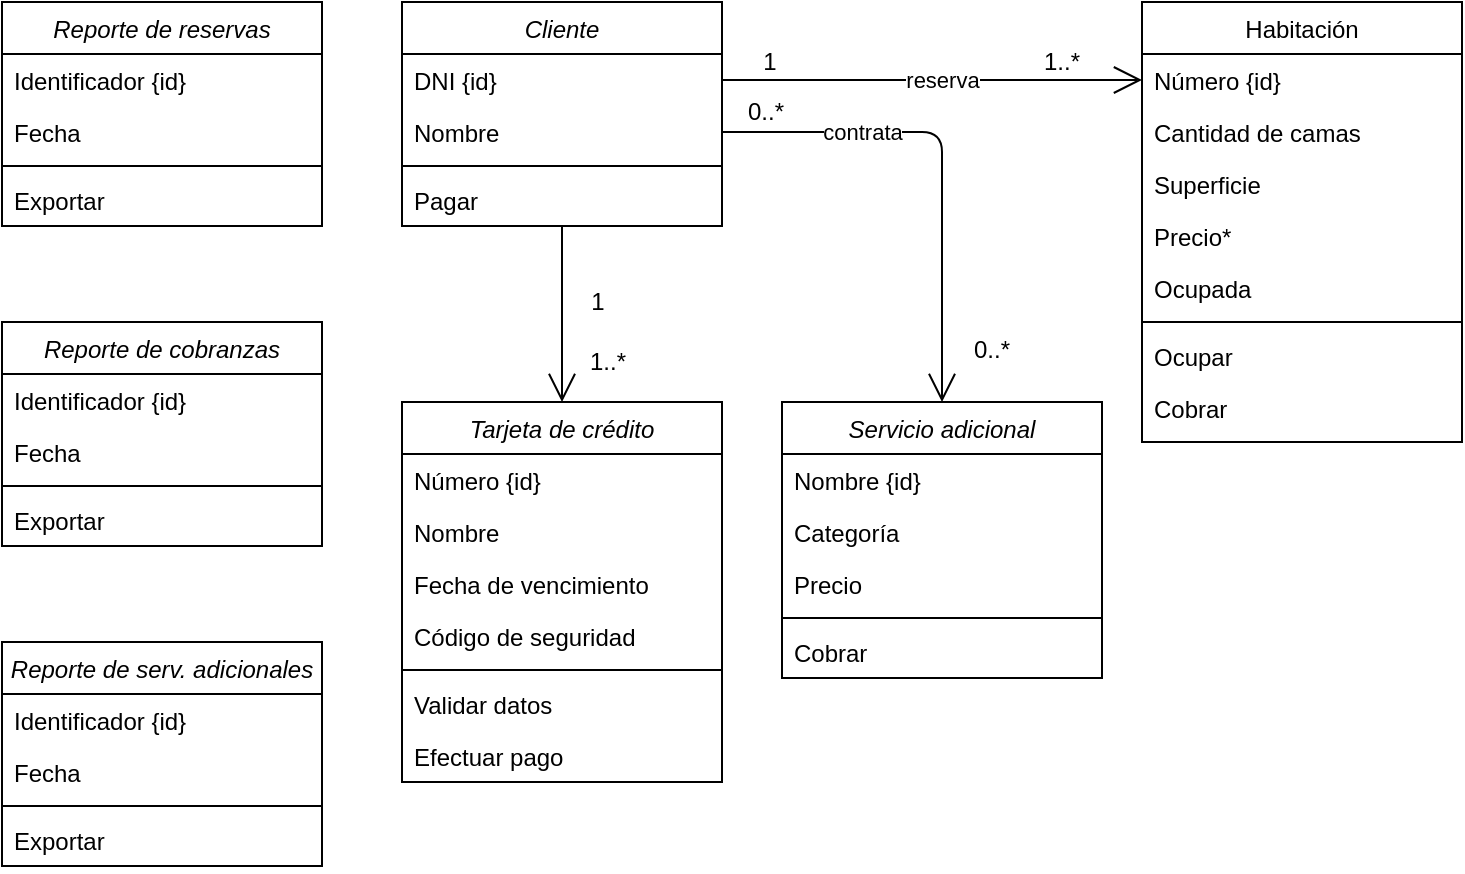 <mxfile version="13.1.5" type="device"><diagram id="C5RBs43oDa-KdzZeNtuy" name="Page-1"><mxGraphModel dx="764" dy="310" grid="1" gridSize="10" guides="1" tooltips="1" connect="1" arrows="1" fold="1" page="1" pageScale="1" pageWidth="827" pageHeight="1169" math="0" shadow="0"><root><mxCell id="WIyWlLk6GJQsqaUBKTNV-0"/><mxCell id="WIyWlLk6GJQsqaUBKTNV-1" parent="WIyWlLk6GJQsqaUBKTNV-0"/><mxCell id="JO6NXL8xJX23rpp-6mEw-25" value="Reporte de reservas" style="swimlane;fontStyle=2;align=center;verticalAlign=top;childLayout=stackLayout;horizontal=1;startSize=26;horizontalStack=0;resizeParent=1;resizeLast=0;collapsible=1;marginBottom=0;rounded=0;shadow=0;strokeWidth=1;" vertex="1" parent="WIyWlLk6GJQsqaUBKTNV-1"><mxGeometry x="10" y="120" width="160" height="112" as="geometry"><mxRectangle x="230" y="140" width="160" height="26" as="alternateBounds"/></mxGeometry></mxCell><mxCell id="JO6NXL8xJX23rpp-6mEw-27" value="Identificador {id}" style="text;align=left;verticalAlign=top;spacingLeft=4;spacingRight=4;overflow=hidden;rotatable=0;points=[[0,0.5],[1,0.5]];portConstraint=eastwest;rounded=0;shadow=0;html=0;" vertex="1" parent="JO6NXL8xJX23rpp-6mEw-25"><mxGeometry y="26" width="160" height="26" as="geometry"/></mxCell><mxCell id="JO6NXL8xJX23rpp-6mEw-26" value="Fecha" style="text;align=left;verticalAlign=top;spacingLeft=4;spacingRight=4;overflow=hidden;rotatable=0;points=[[0,0.5],[1,0.5]];portConstraint=eastwest;" vertex="1" parent="JO6NXL8xJX23rpp-6mEw-25"><mxGeometry y="52" width="160" height="26" as="geometry"/></mxCell><mxCell id="JO6NXL8xJX23rpp-6mEw-29" value="" style="line;html=1;strokeWidth=1;align=left;verticalAlign=middle;spacingTop=-1;spacingLeft=3;spacingRight=3;rotatable=0;labelPosition=right;points=[];portConstraint=eastwest;" vertex="1" parent="JO6NXL8xJX23rpp-6mEw-25"><mxGeometry y="78" width="160" height="8" as="geometry"/></mxCell><mxCell id="JO6NXL8xJX23rpp-6mEw-30" value="Exportar" style="text;align=left;verticalAlign=top;spacingLeft=4;spacingRight=4;overflow=hidden;rotatable=0;points=[[0,0.5],[1,0.5]];portConstraint=eastwest;" vertex="1" parent="JO6NXL8xJX23rpp-6mEw-25"><mxGeometry y="86" width="160" height="26" as="geometry"/></mxCell><mxCell id="JO6NXL8xJX23rpp-6mEw-19" value="Reporte de cobranzas" style="swimlane;fontStyle=2;align=center;verticalAlign=top;childLayout=stackLayout;horizontal=1;startSize=26;horizontalStack=0;resizeParent=1;resizeLast=0;collapsible=1;marginBottom=0;rounded=0;shadow=0;strokeWidth=1;" vertex="1" parent="WIyWlLk6GJQsqaUBKTNV-1"><mxGeometry x="10" y="280" width="160" height="112" as="geometry"><mxRectangle x="230" y="140" width="160" height="26" as="alternateBounds"/></mxGeometry></mxCell><mxCell id="JO6NXL8xJX23rpp-6mEw-21" value="Identificador {id}" style="text;align=left;verticalAlign=top;spacingLeft=4;spacingRight=4;overflow=hidden;rotatable=0;points=[[0,0.5],[1,0.5]];portConstraint=eastwest;rounded=0;shadow=0;html=0;" vertex="1" parent="JO6NXL8xJX23rpp-6mEw-19"><mxGeometry y="26" width="160" height="26" as="geometry"/></mxCell><mxCell id="JO6NXL8xJX23rpp-6mEw-20" value="Fecha" style="text;align=left;verticalAlign=top;spacingLeft=4;spacingRight=4;overflow=hidden;rotatable=0;points=[[0,0.5],[1,0.5]];portConstraint=eastwest;" vertex="1" parent="JO6NXL8xJX23rpp-6mEw-19"><mxGeometry y="52" width="160" height="26" as="geometry"/></mxCell><mxCell id="JO6NXL8xJX23rpp-6mEw-23" value="" style="line;html=1;strokeWidth=1;align=left;verticalAlign=middle;spacingTop=-1;spacingLeft=3;spacingRight=3;rotatable=0;labelPosition=right;points=[];portConstraint=eastwest;" vertex="1" parent="JO6NXL8xJX23rpp-6mEw-19"><mxGeometry y="78" width="160" height="8" as="geometry"/></mxCell><mxCell id="JO6NXL8xJX23rpp-6mEw-24" value="Exportar" style="text;align=left;verticalAlign=top;spacingLeft=4;spacingRight=4;overflow=hidden;rotatable=0;points=[[0,0.5],[1,0.5]];portConstraint=eastwest;" vertex="1" parent="JO6NXL8xJX23rpp-6mEw-19"><mxGeometry y="86" width="160" height="26" as="geometry"/></mxCell><mxCell id="JO6NXL8xJX23rpp-6mEw-13" value="Reporte de serv. adicionales" style="swimlane;fontStyle=2;align=center;verticalAlign=top;childLayout=stackLayout;horizontal=1;startSize=26;horizontalStack=0;resizeParent=1;resizeLast=0;collapsible=1;marginBottom=0;rounded=0;shadow=0;strokeWidth=1;" vertex="1" parent="WIyWlLk6GJQsqaUBKTNV-1"><mxGeometry x="10" y="440" width="160" height="112" as="geometry"><mxRectangle x="230" y="140" width="160" height="26" as="alternateBounds"/></mxGeometry></mxCell><mxCell id="JO6NXL8xJX23rpp-6mEw-15" value="Identificador {id}" style="text;align=left;verticalAlign=top;spacingLeft=4;spacingRight=4;overflow=hidden;rotatable=0;points=[[0,0.5],[1,0.5]];portConstraint=eastwest;rounded=0;shadow=0;html=0;" vertex="1" parent="JO6NXL8xJX23rpp-6mEw-13"><mxGeometry y="26" width="160" height="26" as="geometry"/></mxCell><mxCell id="JO6NXL8xJX23rpp-6mEw-14" value="Fecha" style="text;align=left;verticalAlign=top;spacingLeft=4;spacingRight=4;overflow=hidden;rotatable=0;points=[[0,0.5],[1,0.5]];portConstraint=eastwest;" vertex="1" parent="JO6NXL8xJX23rpp-6mEw-13"><mxGeometry y="52" width="160" height="26" as="geometry"/></mxCell><mxCell id="JO6NXL8xJX23rpp-6mEw-17" value="" style="line;html=1;strokeWidth=1;align=left;verticalAlign=middle;spacingTop=-1;spacingLeft=3;spacingRight=3;rotatable=0;labelPosition=right;points=[];portConstraint=eastwest;" vertex="1" parent="JO6NXL8xJX23rpp-6mEw-13"><mxGeometry y="78" width="160" height="8" as="geometry"/></mxCell><mxCell id="JO6NXL8xJX23rpp-6mEw-18" value="Exportar" style="text;align=left;verticalAlign=top;spacingLeft=4;spacingRight=4;overflow=hidden;rotatable=0;points=[[0,0.5],[1,0.5]];portConstraint=eastwest;" vertex="1" parent="JO6NXL8xJX23rpp-6mEw-13"><mxGeometry y="86" width="160" height="26" as="geometry"/></mxCell><mxCell id="JO6NXL8xJX23rpp-6mEw-1" value="Tarjeta de crédito" style="swimlane;fontStyle=2;align=center;verticalAlign=top;childLayout=stackLayout;horizontal=1;startSize=26;horizontalStack=0;resizeParent=1;resizeLast=0;collapsible=1;marginBottom=0;rounded=0;shadow=0;strokeWidth=1;" vertex="1" parent="WIyWlLk6GJQsqaUBKTNV-1"><mxGeometry x="210" y="320" width="160" height="190" as="geometry"><mxRectangle x="230" y="140" width="160" height="26" as="alternateBounds"/></mxGeometry></mxCell><mxCell id="JO6NXL8xJX23rpp-6mEw-3" value="Número {id}" style="text;align=left;verticalAlign=top;spacingLeft=4;spacingRight=4;overflow=hidden;rotatable=0;points=[[0,0.5],[1,0.5]];portConstraint=eastwest;rounded=0;shadow=0;html=0;" vertex="1" parent="JO6NXL8xJX23rpp-6mEw-1"><mxGeometry y="26" width="160" height="26" as="geometry"/></mxCell><mxCell id="JO6NXL8xJX23rpp-6mEw-2" value="Nombre" style="text;align=left;verticalAlign=top;spacingLeft=4;spacingRight=4;overflow=hidden;rotatable=0;points=[[0,0.5],[1,0.5]];portConstraint=eastwest;" vertex="1" parent="JO6NXL8xJX23rpp-6mEw-1"><mxGeometry y="52" width="160" height="26" as="geometry"/></mxCell><mxCell id="JO6NXL8xJX23rpp-6mEw-4" value="Fecha de vencimiento" style="text;align=left;verticalAlign=top;spacingLeft=4;spacingRight=4;overflow=hidden;rotatable=0;points=[[0,0.5],[1,0.5]];portConstraint=eastwest;rounded=0;shadow=0;html=0;" vertex="1" parent="JO6NXL8xJX23rpp-6mEw-1"><mxGeometry y="78" width="160" height="26" as="geometry"/></mxCell><mxCell id="JO6NXL8xJX23rpp-6mEw-39" value="Código de seguridad" style="text;align=left;verticalAlign=top;spacingLeft=4;spacingRight=4;overflow=hidden;rotatable=0;points=[[0,0.5],[1,0.5]];portConstraint=eastwest;rounded=0;shadow=0;html=0;" vertex="1" parent="JO6NXL8xJX23rpp-6mEw-1"><mxGeometry y="104" width="160" height="26" as="geometry"/></mxCell><mxCell id="JO6NXL8xJX23rpp-6mEw-5" value="" style="line;html=1;strokeWidth=1;align=left;verticalAlign=middle;spacingTop=-1;spacingLeft=3;spacingRight=3;rotatable=0;labelPosition=right;points=[];portConstraint=eastwest;" vertex="1" parent="JO6NXL8xJX23rpp-6mEw-1"><mxGeometry y="130" width="160" height="8" as="geometry"/></mxCell><mxCell id="JO6NXL8xJX23rpp-6mEw-6" value="Validar datos" style="text;align=left;verticalAlign=top;spacingLeft=4;spacingRight=4;overflow=hidden;rotatable=0;points=[[0,0.5],[1,0.5]];portConstraint=eastwest;" vertex="1" parent="JO6NXL8xJX23rpp-6mEw-1"><mxGeometry y="138" width="160" height="26" as="geometry"/></mxCell><mxCell id="JO6NXL8xJX23rpp-6mEw-58" value="Efectuar pago" style="text;align=left;verticalAlign=top;spacingLeft=4;spacingRight=4;overflow=hidden;rotatable=0;points=[[0,0.5],[1,0.5]];portConstraint=eastwest;" vertex="1" parent="JO6NXL8xJX23rpp-6mEw-1"><mxGeometry y="164" width="160" height="26" as="geometry"/></mxCell><mxCell id="JO6NXL8xJX23rpp-6mEw-7" value="Servicio adicional" style="swimlane;fontStyle=2;align=center;verticalAlign=top;childLayout=stackLayout;horizontal=1;startSize=26;horizontalStack=0;resizeParent=1;resizeLast=0;collapsible=1;marginBottom=0;rounded=0;shadow=0;strokeWidth=1;" vertex="1" parent="WIyWlLk6GJQsqaUBKTNV-1"><mxGeometry x="400" y="320" width="160" height="138" as="geometry"><mxRectangle x="230" y="140" width="160" height="26" as="alternateBounds"/></mxGeometry></mxCell><mxCell id="JO6NXL8xJX23rpp-6mEw-8" value="Nombre {id}" style="text;align=left;verticalAlign=top;spacingLeft=4;spacingRight=4;overflow=hidden;rotatable=0;points=[[0,0.5],[1,0.5]];portConstraint=eastwest;" vertex="1" parent="JO6NXL8xJX23rpp-6mEw-7"><mxGeometry y="26" width="160" height="26" as="geometry"/></mxCell><mxCell id="JO6NXL8xJX23rpp-6mEw-9" value="Categoría" style="text;align=left;verticalAlign=top;spacingLeft=4;spacingRight=4;overflow=hidden;rotatable=0;points=[[0,0.5],[1,0.5]];portConstraint=eastwest;rounded=0;shadow=0;html=0;" vertex="1" parent="JO6NXL8xJX23rpp-6mEw-7"><mxGeometry y="52" width="160" height="26" as="geometry"/></mxCell><mxCell id="JO6NXL8xJX23rpp-6mEw-10" value="Precio" style="text;align=left;verticalAlign=top;spacingLeft=4;spacingRight=4;overflow=hidden;rotatable=0;points=[[0,0.5],[1,0.5]];portConstraint=eastwest;rounded=0;shadow=0;html=0;" vertex="1" parent="JO6NXL8xJX23rpp-6mEw-7"><mxGeometry y="78" width="160" height="26" as="geometry"/></mxCell><mxCell id="JO6NXL8xJX23rpp-6mEw-11" value="" style="line;html=1;strokeWidth=1;align=left;verticalAlign=middle;spacingTop=-1;spacingLeft=3;spacingRight=3;rotatable=0;labelPosition=right;points=[];portConstraint=eastwest;" vertex="1" parent="JO6NXL8xJX23rpp-6mEw-7"><mxGeometry y="104" width="160" height="8" as="geometry"/></mxCell><mxCell id="JO6NXL8xJX23rpp-6mEw-12" value="Cobrar" style="text;align=left;verticalAlign=top;spacingLeft=4;spacingRight=4;overflow=hidden;rotatable=0;points=[[0,0.5],[1,0.5]];portConstraint=eastwest;" vertex="1" parent="JO6NXL8xJX23rpp-6mEw-7"><mxGeometry y="112" width="160" height="26" as="geometry"/></mxCell><mxCell id="zkfFHV4jXpPFQw0GAbJ--17" value="Habitación" style="swimlane;fontStyle=0;align=center;verticalAlign=top;childLayout=stackLayout;horizontal=1;startSize=26;horizontalStack=0;resizeParent=1;resizeLast=0;collapsible=1;marginBottom=0;rounded=0;shadow=0;strokeWidth=1;" parent="WIyWlLk6GJQsqaUBKTNV-1" vertex="1"><mxGeometry x="580" y="120" width="160" height="220" as="geometry"><mxRectangle x="550" y="140" width="160" height="26" as="alternateBounds"/></mxGeometry></mxCell><mxCell id="zkfFHV4jXpPFQw0GAbJ--18" value="Número {id}" style="text;align=left;verticalAlign=top;spacingLeft=4;spacingRight=4;overflow=hidden;rotatable=0;points=[[0,0.5],[1,0.5]];portConstraint=eastwest;" parent="zkfFHV4jXpPFQw0GAbJ--17" vertex="1"><mxGeometry y="26" width="160" height="26" as="geometry"/></mxCell><mxCell id="zkfFHV4jXpPFQw0GAbJ--20" value="Cantidad de camas" style="text;align=left;verticalAlign=top;spacingLeft=4;spacingRight=4;overflow=hidden;rotatable=0;points=[[0,0.5],[1,0.5]];portConstraint=eastwest;rounded=0;shadow=0;html=0;" parent="zkfFHV4jXpPFQw0GAbJ--17" vertex="1"><mxGeometry y="52" width="160" height="26" as="geometry"/></mxCell><mxCell id="zkfFHV4jXpPFQw0GAbJ--21" value="Superficie" style="text;align=left;verticalAlign=top;spacingLeft=4;spacingRight=4;overflow=hidden;rotatable=0;points=[[0,0.5],[1,0.5]];portConstraint=eastwest;rounded=0;shadow=0;html=0;" parent="zkfFHV4jXpPFQw0GAbJ--17" vertex="1"><mxGeometry y="78" width="160" height="26" as="geometry"/></mxCell><mxCell id="JO6NXL8xJX23rpp-6mEw-55" value="Precio*" style="text;align=left;verticalAlign=top;spacingLeft=4;spacingRight=4;overflow=hidden;rotatable=0;points=[[0,0.5],[1,0.5]];portConstraint=eastwest;rounded=0;shadow=0;html=0;" vertex="1" parent="zkfFHV4jXpPFQw0GAbJ--17"><mxGeometry y="104" width="160" height="26" as="geometry"/></mxCell><mxCell id="JO6NXL8xJX23rpp-6mEw-56" value="Ocupada" style="text;align=left;verticalAlign=top;spacingLeft=4;spacingRight=4;overflow=hidden;rotatable=0;points=[[0,0.5],[1,0.5]];portConstraint=eastwest;rounded=0;shadow=0;html=0;" vertex="1" parent="zkfFHV4jXpPFQw0GAbJ--17"><mxGeometry y="130" width="160" height="26" as="geometry"/></mxCell><mxCell id="zkfFHV4jXpPFQw0GAbJ--23" value="" style="line;html=1;strokeWidth=1;align=left;verticalAlign=middle;spacingTop=-1;spacingLeft=3;spacingRight=3;rotatable=0;labelPosition=right;points=[];portConstraint=eastwest;" parent="zkfFHV4jXpPFQw0GAbJ--17" vertex="1"><mxGeometry y="156" width="160" height="8" as="geometry"/></mxCell><mxCell id="zkfFHV4jXpPFQw0GAbJ--24" value="Ocupar" style="text;align=left;verticalAlign=top;spacingLeft=4;spacingRight=4;overflow=hidden;rotatable=0;points=[[0,0.5],[1,0.5]];portConstraint=eastwest;" parent="zkfFHV4jXpPFQw0GAbJ--17" vertex="1"><mxGeometry y="164" width="160" height="26" as="geometry"/></mxCell><mxCell id="JO6NXL8xJX23rpp-6mEw-57" value="Cobrar" style="text;align=left;verticalAlign=top;spacingLeft=4;spacingRight=4;overflow=hidden;rotatable=0;points=[[0,0.5],[1,0.5]];portConstraint=eastwest;" vertex="1" parent="zkfFHV4jXpPFQw0GAbJ--17"><mxGeometry y="190" width="160" height="26" as="geometry"/></mxCell><mxCell id="zkfFHV4jXpPFQw0GAbJ--0" value="Cliente" style="swimlane;fontStyle=2;align=center;verticalAlign=top;childLayout=stackLayout;horizontal=1;startSize=26;horizontalStack=0;resizeParent=1;resizeLast=0;collapsible=1;marginBottom=0;rounded=0;shadow=0;strokeWidth=1;" parent="WIyWlLk6GJQsqaUBKTNV-1" vertex="1"><mxGeometry x="210" y="120" width="160" height="112" as="geometry"><mxRectangle x="230" y="140" width="160" height="26" as="alternateBounds"/></mxGeometry></mxCell><mxCell id="zkfFHV4jXpPFQw0GAbJ--1" value="DNI {id}" style="text;align=left;verticalAlign=top;spacingLeft=4;spacingRight=4;overflow=hidden;rotatable=0;points=[[0,0.5],[1,0.5]];portConstraint=eastwest;" parent="zkfFHV4jXpPFQw0GAbJ--0" vertex="1"><mxGeometry y="26" width="160" height="26" as="geometry"/></mxCell><mxCell id="zkfFHV4jXpPFQw0GAbJ--2" value="Nombre" style="text;align=left;verticalAlign=top;spacingLeft=4;spacingRight=4;overflow=hidden;rotatable=0;points=[[0,0.5],[1,0.5]];portConstraint=eastwest;rounded=0;shadow=0;html=0;" parent="zkfFHV4jXpPFQw0GAbJ--0" vertex="1"><mxGeometry y="52" width="160" height="26" as="geometry"/></mxCell><mxCell id="zkfFHV4jXpPFQw0GAbJ--4" value="" style="line;html=1;strokeWidth=1;align=left;verticalAlign=middle;spacingTop=-1;spacingLeft=3;spacingRight=3;rotatable=0;labelPosition=right;points=[];portConstraint=eastwest;" parent="zkfFHV4jXpPFQw0GAbJ--0" vertex="1"><mxGeometry y="78" width="160" height="8" as="geometry"/></mxCell><mxCell id="zkfFHV4jXpPFQw0GAbJ--5" value="Pagar" style="text;align=left;verticalAlign=top;spacingLeft=4;spacingRight=4;overflow=hidden;rotatable=0;points=[[0,0.5],[1,0.5]];portConstraint=eastwest;" parent="zkfFHV4jXpPFQw0GAbJ--0" vertex="1"><mxGeometry y="86" width="160" height="26" as="geometry"/></mxCell><mxCell id="JO6NXL8xJX23rpp-6mEw-31" value="" style="endArrow=none;endFill=0;endSize=24;html=1;exitX=0.5;exitY=0;exitDx=0;exitDy=0;entryX=0.5;entryY=1;entryDx=0;entryDy=0;startArrow=open;startFill=0;startSize=12;" edge="1" parent="WIyWlLk6GJQsqaUBKTNV-1" source="JO6NXL8xJX23rpp-6mEw-1" target="zkfFHV4jXpPFQw0GAbJ--0"><mxGeometry width="160" relative="1" as="geometry"><mxPoint x="360" y="280" as="sourcePoint"/><mxPoint x="293" y="270" as="targetPoint"/></mxGeometry></mxCell><mxCell id="JO6NXL8xJX23rpp-6mEw-42" value="" style="endArrow=open;endFill=1;endSize=12;html=1;entryX=0;entryY=0.5;entryDx=0;entryDy=0;exitX=1;exitY=0.5;exitDx=0;exitDy=0;" edge="1" parent="WIyWlLk6GJQsqaUBKTNV-1" source="zkfFHV4jXpPFQw0GAbJ--1" target="zkfFHV4jXpPFQw0GAbJ--18"><mxGeometry width="160" relative="1" as="geometry"><mxPoint x="370" y="150" as="sourcePoint"/><mxPoint x="530" y="150" as="targetPoint"/></mxGeometry></mxCell><mxCell id="JO6NXL8xJX23rpp-6mEw-43" value="reserva" style="edgeLabel;html=1;align=center;verticalAlign=middle;resizable=0;points=[];" vertex="1" connectable="0" parent="JO6NXL8xJX23rpp-6mEw-42"><mxGeometry x="-0.181" y="1" relative="1" as="geometry"><mxPoint x="23.79" y="1" as="offset"/></mxGeometry></mxCell><mxCell id="JO6NXL8xJX23rpp-6mEw-44" value="1" style="text;html=1;strokeColor=none;fillColor=none;align=center;verticalAlign=middle;whiteSpace=wrap;rounded=0;" vertex="1" parent="WIyWlLk6GJQsqaUBKTNV-1"><mxGeometry x="374" y="140" width="40" height="20" as="geometry"/></mxCell><mxCell id="JO6NXL8xJX23rpp-6mEw-45" value="1..*" style="text;html=1;strokeColor=none;fillColor=none;align=center;verticalAlign=middle;whiteSpace=wrap;rounded=0;" vertex="1" parent="WIyWlLk6GJQsqaUBKTNV-1"><mxGeometry x="520" y="140" width="40" height="20" as="geometry"/></mxCell><mxCell id="JO6NXL8xJX23rpp-6mEw-47" value="" style="endArrow=open;endFill=1;endSize=12;html=1;exitX=1;exitY=0.5;exitDx=0;exitDy=0;entryX=0.5;entryY=0;entryDx=0;entryDy=0;" edge="1" parent="WIyWlLk6GJQsqaUBKTNV-1" source="zkfFHV4jXpPFQw0GAbJ--2" target="JO6NXL8xJX23rpp-6mEw-7"><mxGeometry width="160" relative="1" as="geometry"><mxPoint x="380" y="200" as="sourcePoint"/><mxPoint x="540" y="200" as="targetPoint"/><Array as="points"><mxPoint x="480" y="185"/></Array></mxGeometry></mxCell><mxCell id="JO6NXL8xJX23rpp-6mEw-48" value="contrata" style="edgeLabel;html=1;align=center;verticalAlign=middle;resizable=0;points=[];" vertex="1" connectable="0" parent="JO6NXL8xJX23rpp-6mEw-47"><mxGeometry x="-0.612" relative="1" as="geometry"><mxPoint x="22.41" as="offset"/></mxGeometry></mxCell><mxCell id="JO6NXL8xJX23rpp-6mEw-49" value="&lt;font style=&quot;font-size: 12px&quot;&gt;0..*&lt;/font&gt;" style="text;html=1;strokeColor=none;fillColor=none;align=center;verticalAlign=middle;whiteSpace=wrap;rounded=0;fontSize=12;" vertex="1" parent="WIyWlLk6GJQsqaUBKTNV-1"><mxGeometry x="372" y="165" width="40" height="20" as="geometry"/></mxCell><mxCell id="JO6NXL8xJX23rpp-6mEw-50" value="0..*" style="text;html=1;strokeColor=none;fillColor=none;align=center;verticalAlign=middle;whiteSpace=wrap;rounded=0;fontSize=12;" vertex="1" parent="WIyWlLk6GJQsqaUBKTNV-1"><mxGeometry x="485" y="284" width="40" height="20" as="geometry"/></mxCell><mxCell id="JO6NXL8xJX23rpp-6mEw-51" value="1" style="text;html=1;strokeColor=none;fillColor=none;align=center;verticalAlign=middle;whiteSpace=wrap;rounded=0;fontSize=12;" vertex="1" parent="WIyWlLk6GJQsqaUBKTNV-1"><mxGeometry x="288" y="260" width="40" height="20" as="geometry"/></mxCell><mxCell id="JO6NXL8xJX23rpp-6mEw-54" value="1..*" style="text;html=1;strokeColor=none;fillColor=none;align=center;verticalAlign=middle;whiteSpace=wrap;rounded=0;fontSize=12;" vertex="1" parent="WIyWlLk6GJQsqaUBKTNV-1"><mxGeometry x="293" y="290" width="40" height="20" as="geometry"/></mxCell></root></mxGraphModel></diagram></mxfile>